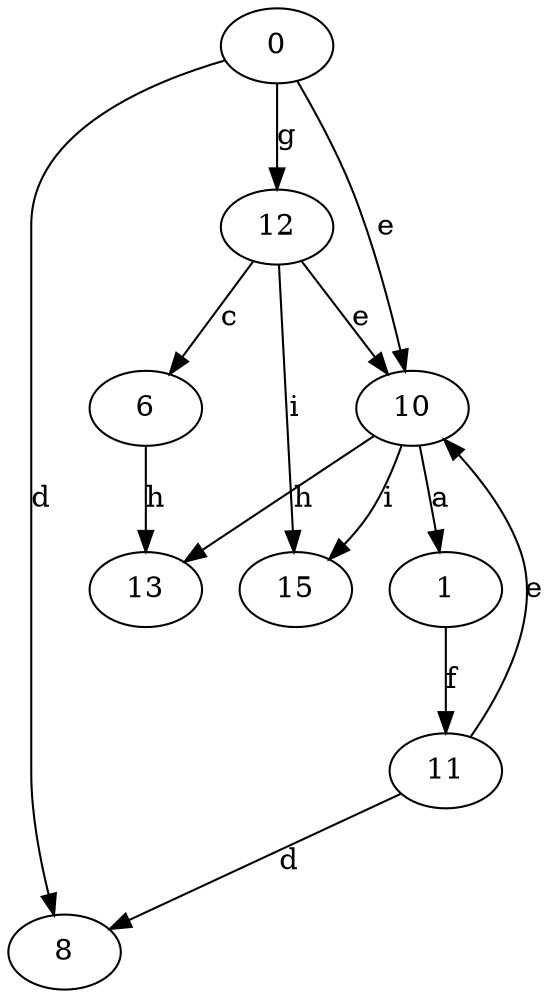 strict digraph  {
0;
1;
6;
8;
10;
11;
12;
13;
15;
0 -> 8  [label=d];
0 -> 10  [label=e];
0 -> 12  [label=g];
1 -> 11  [label=f];
6 -> 13  [label=h];
10 -> 1  [label=a];
10 -> 13  [label=h];
10 -> 15  [label=i];
11 -> 8  [label=d];
11 -> 10  [label=e];
12 -> 6  [label=c];
12 -> 10  [label=e];
12 -> 15  [label=i];
}
